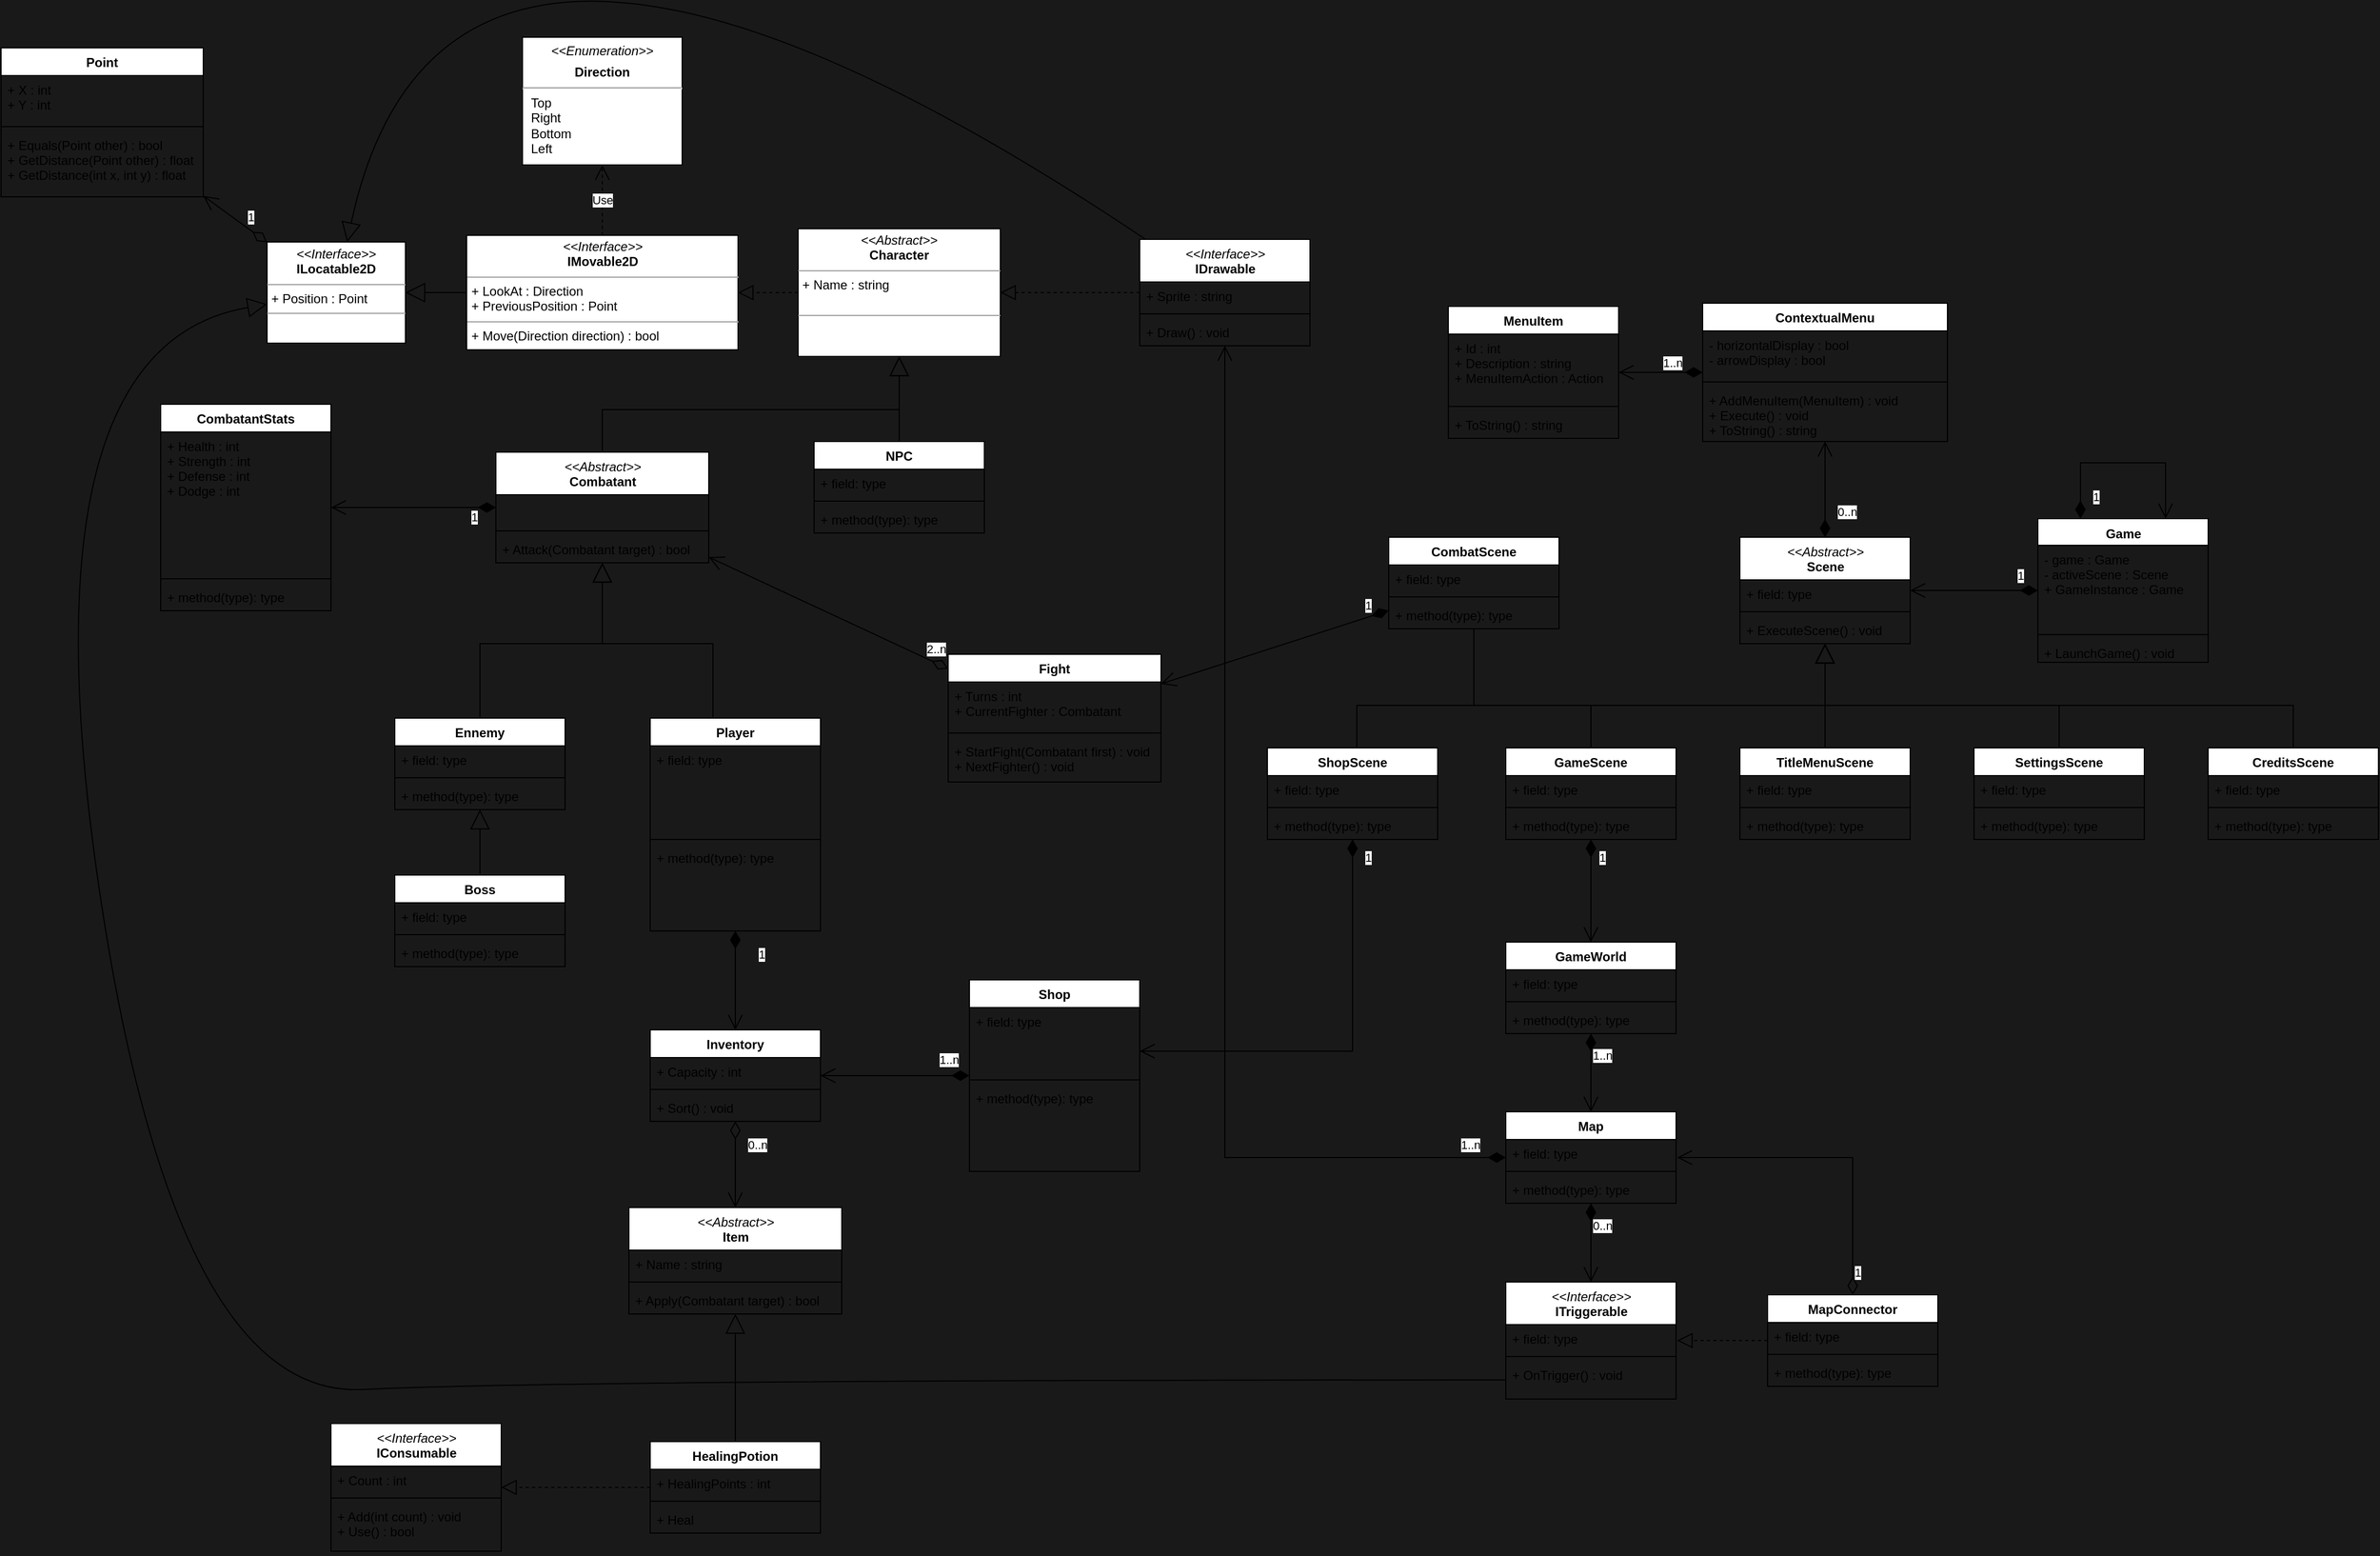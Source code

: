 <mxfile version="15.4.0" type="device"><diagram id="C5RBs43oDa-KdzZeNtuy" name="Page-1"><mxGraphModel dx="850" dy="906" grid="1" gridSize="10" guides="1" tooltips="1" connect="1" arrows="1" fold="1" page="0" pageScale="1" pageWidth="1169" pageHeight="827" background="#191919" math="0" shadow="0"><root><mxCell id="WIyWlLk6GJQsqaUBKTNV-0"/><mxCell id="WIyWlLk6GJQsqaUBKTNV-1" parent="WIyWlLk6GJQsqaUBKTNV-0"/><mxCell id="5swHYzabRFGuGf4kcsna-0" value="NPC" style="swimlane;fontStyle=1;align=center;verticalAlign=top;childLayout=stackLayout;horizontal=1;startSize=26;horizontalStack=0;resizeParent=1;resizeParentMax=0;resizeLast=0;collapsible=1;marginBottom=0;" parent="WIyWlLk6GJQsqaUBKTNV-1" vertex="1"><mxGeometry x="804" y="380" width="160" height="86" as="geometry"/></mxCell><mxCell id="5swHYzabRFGuGf4kcsna-1" value="+ field: type" style="text;strokeColor=none;fillColor=none;align=left;verticalAlign=top;spacingLeft=4;spacingRight=4;overflow=hidden;rotatable=0;points=[[0,0.5],[1,0.5]];portConstraint=eastwest;" parent="5swHYzabRFGuGf4kcsna-0" vertex="1"><mxGeometry y="26" width="160" height="26" as="geometry"/></mxCell><mxCell id="5swHYzabRFGuGf4kcsna-2" value="" style="line;strokeWidth=1;fillColor=none;align=left;verticalAlign=middle;spacingTop=-1;spacingLeft=3;spacingRight=3;rotatable=0;labelPosition=right;points=[];portConstraint=eastwest;" parent="5swHYzabRFGuGf4kcsna-0" vertex="1"><mxGeometry y="52" width="160" height="8" as="geometry"/></mxCell><mxCell id="5swHYzabRFGuGf4kcsna-3" value="+ method(type): type" style="text;strokeColor=none;fillColor=none;align=left;verticalAlign=top;spacingLeft=4;spacingRight=4;overflow=hidden;rotatable=0;points=[[0,0.5],[1,0.5]];portConstraint=eastwest;" parent="5swHYzabRFGuGf4kcsna-0" vertex="1"><mxGeometry y="60" width="160" height="26" as="geometry"/></mxCell><mxCell id="5swHYzabRFGuGf4kcsna-8" value="Ennemy" style="swimlane;fontStyle=1;align=center;verticalAlign=top;childLayout=stackLayout;horizontal=1;startSize=26;horizontalStack=0;resizeParent=1;resizeParentMax=0;resizeLast=0;collapsible=1;marginBottom=0;" parent="WIyWlLk6GJQsqaUBKTNV-1" vertex="1"><mxGeometry x="410" y="640" width="160" height="86" as="geometry"/></mxCell><mxCell id="5swHYzabRFGuGf4kcsna-9" value="+ field: type" style="text;strokeColor=none;fillColor=none;align=left;verticalAlign=top;spacingLeft=4;spacingRight=4;overflow=hidden;rotatable=0;points=[[0,0.5],[1,0.5]];portConstraint=eastwest;" parent="5swHYzabRFGuGf4kcsna-8" vertex="1"><mxGeometry y="26" width="160" height="26" as="geometry"/></mxCell><mxCell id="5swHYzabRFGuGf4kcsna-10" value="" style="line;strokeWidth=1;fillColor=none;align=left;verticalAlign=middle;spacingTop=-1;spacingLeft=3;spacingRight=3;rotatable=0;labelPosition=right;points=[];portConstraint=eastwest;" parent="5swHYzabRFGuGf4kcsna-8" vertex="1"><mxGeometry y="52" width="160" height="8" as="geometry"/></mxCell><mxCell id="5swHYzabRFGuGf4kcsna-11" value="+ method(type): type" style="text;strokeColor=none;fillColor=none;align=left;verticalAlign=top;spacingLeft=4;spacingRight=4;overflow=hidden;rotatable=0;points=[[0,0.5],[1,0.5]];portConstraint=eastwest;" parent="5swHYzabRFGuGf4kcsna-8" vertex="1"><mxGeometry y="60" width="160" height="26" as="geometry"/></mxCell><mxCell id="5swHYzabRFGuGf4kcsna-12" value="Player" style="swimlane;fontStyle=1;align=center;verticalAlign=top;childLayout=stackLayout;horizontal=1;startSize=26;horizontalStack=0;resizeParent=1;resizeParentMax=0;resizeLast=0;collapsible=1;marginBottom=0;strokeWidth=1;" parent="WIyWlLk6GJQsqaUBKTNV-1" vertex="1"><mxGeometry x="650" y="640" width="160" height="200" as="geometry"/></mxCell><mxCell id="5swHYzabRFGuGf4kcsna-13" value="+ field: type" style="text;strokeColor=none;fillColor=none;align=left;verticalAlign=top;spacingLeft=4;spacingRight=4;overflow=hidden;rotatable=0;points=[[0,0.5],[1,0.5]];portConstraint=eastwest;" parent="5swHYzabRFGuGf4kcsna-12" vertex="1"><mxGeometry y="26" width="160" height="84" as="geometry"/></mxCell><mxCell id="5swHYzabRFGuGf4kcsna-14" value="" style="line;strokeWidth=1;fillColor=none;align=left;verticalAlign=middle;spacingTop=-1;spacingLeft=3;spacingRight=3;rotatable=0;labelPosition=right;points=[];portConstraint=eastwest;" parent="5swHYzabRFGuGf4kcsna-12" vertex="1"><mxGeometry y="110" width="160" height="8" as="geometry"/></mxCell><mxCell id="5swHYzabRFGuGf4kcsna-15" value="+ method(type): type" style="text;strokeColor=none;fillColor=none;align=left;verticalAlign=top;spacingLeft=4;spacingRight=4;overflow=hidden;rotatable=0;points=[[0,0.5],[1,0.5]];portConstraint=eastwest;" parent="5swHYzabRFGuGf4kcsna-12" vertex="1"><mxGeometry y="118" width="160" height="82" as="geometry"/></mxCell><mxCell id="5swHYzabRFGuGf4kcsna-21" value="Boss" style="swimlane;fontStyle=1;align=center;verticalAlign=top;childLayout=stackLayout;horizontal=1;startSize=26;horizontalStack=0;resizeParent=1;resizeParentMax=0;resizeLast=0;collapsible=1;marginBottom=0;" parent="WIyWlLk6GJQsqaUBKTNV-1" vertex="1"><mxGeometry x="410" y="787.5" width="160" height="86" as="geometry"/></mxCell><mxCell id="5swHYzabRFGuGf4kcsna-22" value="+ field: type" style="text;strokeColor=none;fillColor=none;align=left;verticalAlign=top;spacingLeft=4;spacingRight=4;overflow=hidden;rotatable=0;points=[[0,0.5],[1,0.5]];portConstraint=eastwest;" parent="5swHYzabRFGuGf4kcsna-21" vertex="1"><mxGeometry y="26" width="160" height="26" as="geometry"/></mxCell><mxCell id="5swHYzabRFGuGf4kcsna-23" value="" style="line;strokeWidth=1;fillColor=none;align=left;verticalAlign=middle;spacingTop=-1;spacingLeft=3;spacingRight=3;rotatable=0;labelPosition=right;points=[];portConstraint=eastwest;" parent="5swHYzabRFGuGf4kcsna-21" vertex="1"><mxGeometry y="52" width="160" height="8" as="geometry"/></mxCell><mxCell id="5swHYzabRFGuGf4kcsna-24" value="+ method(type): type" style="text;strokeColor=none;fillColor=none;align=left;verticalAlign=top;spacingLeft=4;spacingRight=4;overflow=hidden;rotatable=0;points=[[0,0.5],[1,0.5]];portConstraint=eastwest;" parent="5swHYzabRFGuGf4kcsna-21" vertex="1"><mxGeometry y="60" width="160" height="26" as="geometry"/></mxCell><mxCell id="5swHYzabRFGuGf4kcsna-29" value="&lt;p style=&quot;margin: 0px ; margin-top: 4px ; text-align: center&quot;&gt;&lt;i&gt;&amp;lt;&amp;lt;Abstract&amp;gt;&amp;gt;&lt;/i&gt;&lt;br&gt;&lt;b&gt;Character&lt;/b&gt;&lt;/p&gt;&lt;hr size=&quot;1&quot;&gt;&lt;p style=&quot;margin: 0px ; margin-left: 4px&quot;&gt;+ Name : string&lt;br&gt;&lt;/p&gt;&lt;p style=&quot;margin: 0px ; margin-left: 4px&quot;&gt;&lt;br&gt;&lt;/p&gt;&lt;hr size=&quot;1&quot;&gt;&lt;p style=&quot;margin: 0px ; margin-left: 4px&quot;&gt;&lt;br&gt;&lt;/p&gt;" style="verticalAlign=top;align=left;overflow=fill;fontSize=12;fontFamily=Helvetica;html=1;" parent="WIyWlLk6GJQsqaUBKTNV-1" vertex="1"><mxGeometry x="789" y="180" width="190" height="120" as="geometry"/></mxCell><mxCell id="5swHYzabRFGuGf4kcsna-32" value="" style="endArrow=block;endSize=16;endFill=0;html=1;edgeStyle=orthogonalEdgeStyle;rounded=0;" parent="WIyWlLk6GJQsqaUBKTNV-1" source="INyZbUlqWB3TaKGI_eGS-89" target="5swHYzabRFGuGf4kcsna-29" edge="1"><mxGeometry width="160" relative="1" as="geometry"><mxPoint x="894" y="480" as="sourcePoint"/><mxPoint x="894" y="330" as="targetPoint"/><Array as="points"><mxPoint x="605" y="350"/><mxPoint x="884" y="350"/></Array></mxGeometry></mxCell><mxCell id="5swHYzabRFGuGf4kcsna-34" value="" style="endArrow=block;endSize=16;endFill=0;html=1;edgeStyle=orthogonalEdgeStyle;" parent="WIyWlLk6GJQsqaUBKTNV-1" source="5swHYzabRFGuGf4kcsna-21" target="5swHYzabRFGuGf4kcsna-8" edge="1"><mxGeometry width="160" relative="1" as="geometry"><mxPoint x="695" y="560" as="sourcePoint"/><mxPoint x="695" y="410" as="targetPoint"/></mxGeometry></mxCell><mxCell id="5swHYzabRFGuGf4kcsna-46" value="Point" style="swimlane;fontStyle=1;align=center;verticalAlign=top;childLayout=stackLayout;horizontal=1;startSize=26;horizontalStack=0;resizeParent=1;resizeParentMax=0;resizeLast=0;collapsible=1;marginBottom=0;" parent="WIyWlLk6GJQsqaUBKTNV-1" vertex="1"><mxGeometry x="40" y="10" width="190" height="140" as="geometry"/></mxCell><mxCell id="5swHYzabRFGuGf4kcsna-47" value="+ X : int&#10;+ Y : int" style="text;strokeColor=none;fillColor=none;align=left;verticalAlign=top;spacingLeft=4;spacingRight=4;overflow=hidden;rotatable=0;points=[[0,0.5],[1,0.5]];portConstraint=eastwest;" parent="5swHYzabRFGuGf4kcsna-46" vertex="1"><mxGeometry y="26" width="190" height="44" as="geometry"/></mxCell><mxCell id="5swHYzabRFGuGf4kcsna-48" value="" style="line;strokeWidth=1;fillColor=none;align=left;verticalAlign=middle;spacingTop=-1;spacingLeft=3;spacingRight=3;rotatable=0;labelPosition=right;points=[];portConstraint=eastwest;" parent="5swHYzabRFGuGf4kcsna-46" vertex="1"><mxGeometry y="70" width="190" height="8" as="geometry"/></mxCell><mxCell id="5swHYzabRFGuGf4kcsna-49" value="+ Equals(Point other) : bool&#10;+ GetDistance(Point other) : float&#10;+ GetDistance(int x, int y) : float" style="text;strokeColor=none;fillColor=none;align=left;verticalAlign=top;spacingLeft=4;spacingRight=4;overflow=hidden;rotatable=0;points=[[0,0.5],[1,0.5]];portConstraint=eastwest;" parent="5swHYzabRFGuGf4kcsna-46" vertex="1"><mxGeometry y="78" width="190" height="62" as="geometry"/></mxCell><mxCell id="5swHYzabRFGuGf4kcsna-54" value="&lt;p style=&quot;margin: 0px ; margin-top: 4px ; text-align: center&quot;&gt;&lt;i&gt;&amp;lt;&amp;lt;Interface&amp;gt;&amp;gt;&lt;/i&gt;&lt;br&gt;&lt;b&gt;IMovable2D&lt;/b&gt;&lt;/p&gt;&lt;hr size=&quot;1&quot;&gt;&lt;p style=&quot;margin: 0px ; margin-left: 4px&quot;&gt;+ LookAt : Direction&lt;/p&gt;&lt;p style=&quot;margin: 0px ; margin-left: 4px&quot;&gt;+ PreviousPosition : Point&lt;/p&gt;&lt;hr size=&quot;1&quot;&gt;&lt;p style=&quot;margin: 0px ; margin-left: 4px&quot;&gt;+ Move(Direction direction) : bool&lt;br&gt;&lt;/p&gt;" style="verticalAlign=top;align=left;overflow=fill;fontSize=12;fontFamily=Helvetica;html=1;" parent="WIyWlLk6GJQsqaUBKTNV-1" vertex="1"><mxGeometry x="477.5" y="186.25" width="255" height="107.5" as="geometry"/></mxCell><mxCell id="5swHYzabRFGuGf4kcsna-57" value="" style="endArrow=block;dashed=1;endFill=0;endSize=12;html=1;edgeStyle=orthogonalEdgeStyle;" parent="WIyWlLk6GJQsqaUBKTNV-1" source="5swHYzabRFGuGf4kcsna-29" target="5swHYzabRFGuGf4kcsna-54" edge="1"><mxGeometry width="160" relative="1" as="geometry"><mxPoint x="880" y="160" as="sourcePoint"/><mxPoint x="760" y="100" as="targetPoint"/></mxGeometry></mxCell><mxCell id="5swHYzabRFGuGf4kcsna-67" value="&lt;p style=&quot;margin: 0px ; margin-top: 6px ; text-align: center&quot;&gt;&lt;i&gt;&amp;lt;&amp;lt;Enumeration&amp;gt;&amp;gt;&lt;/i&gt;&lt;br&gt;&lt;/p&gt;&lt;p style=&quot;margin: 0px ; margin-top: 6px ; text-align: center&quot;&gt;&lt;b&gt;Direction&lt;/b&gt;&lt;/p&gt;&lt;hr&gt;&lt;p style=&quot;margin: 0px ; margin-left: 8px&quot;&gt;Top&lt;/p&gt;&lt;p style=&quot;margin: 0px ; margin-left: 8px&quot;&gt;Right&lt;/p&gt;&lt;p style=&quot;margin: 0px ; margin-left: 8px&quot;&gt;Bottom&lt;/p&gt;&lt;p style=&quot;margin: 0px ; margin-left: 8px&quot;&gt;Left&lt;/p&gt;" style="align=left;overflow=fill;html=1;dropTarget=0;" parent="WIyWlLk6GJQsqaUBKTNV-1" vertex="1"><mxGeometry x="530" width="150" height="120" as="geometry"/></mxCell><mxCell id="5swHYzabRFGuGf4kcsna-75" value="&lt;p style=&quot;margin: 0px ; margin-top: 4px ; text-align: center&quot;&gt;&lt;i&gt;&amp;lt;&amp;lt;Interface&amp;gt;&amp;gt;&lt;/i&gt;&lt;br&gt;&lt;b&gt;ILocatable2D&lt;/b&gt;&lt;/p&gt;&lt;hr size=&quot;1&quot;&gt;&lt;p style=&quot;margin: 0px ; margin-left: 4px&quot;&gt;+ Position : Point&lt;/p&gt;&lt;hr size=&quot;1&quot;&gt;&lt;p style=&quot;margin: 0px ; margin-left: 4px&quot;&gt;&lt;br&gt;&lt;/p&gt;" style="verticalAlign=top;align=left;overflow=fill;fontSize=12;fontFamily=Helvetica;html=1;" parent="WIyWlLk6GJQsqaUBKTNV-1" vertex="1"><mxGeometry x="290" y="192.5" width="130" height="95" as="geometry"/></mxCell><mxCell id="5swHYzabRFGuGf4kcsna-76" value="" style="endArrow=block;endSize=16;endFill=0;html=1;edgeStyle=orthogonalEdgeStyle;" parent="WIyWlLk6GJQsqaUBKTNV-1" source="5swHYzabRFGuGf4kcsna-54" target="5swHYzabRFGuGf4kcsna-75" edge="1"><mxGeometry width="160" relative="1" as="geometry"><mxPoint x="1150.0" y="600" as="sourcePoint"/><mxPoint x="1150.0" y="506" as="targetPoint"/></mxGeometry></mxCell><mxCell id="KrV9ADqe-Hzgv187CyDO-4" value="1" style="endArrow=open;html=1;endSize=12;startArrow=diamondThin;startSize=14;startFill=0;align=left;verticalAlign=bottom;" parent="WIyWlLk6GJQsqaUBKTNV-1" source="5swHYzabRFGuGf4kcsna-75" target="5swHYzabRFGuGf4kcsna-46" edge="1"><mxGeometry x="-0.333" relative="1" as="geometry"><mxPoint x="325" y="287.5" as="sourcePoint"/><mxPoint x="325" y="447.5" as="targetPoint"/><mxPoint as="offset"/></mxGeometry></mxCell><mxCell id="KrV9ADqe-Hzgv187CyDO-5" value="Use" style="endArrow=open;endSize=12;dashed=1;html=1;edgeStyle=orthogonalEdgeStyle;" parent="WIyWlLk6GJQsqaUBKTNV-1" source="5swHYzabRFGuGf4kcsna-54" target="5swHYzabRFGuGf4kcsna-67" edge="1"><mxGeometry width="160" relative="1" as="geometry"><mxPoint x="450" y="130" as="sourcePoint"/><mxPoint x="680" y="161" as="targetPoint"/></mxGeometry></mxCell><mxCell id="KrV9ADqe-Hzgv187CyDO-27" value="Inventory" style="swimlane;fontStyle=1;align=center;verticalAlign=top;childLayout=stackLayout;horizontal=1;startSize=26;horizontalStack=0;resizeParent=1;resizeParentMax=0;resizeLast=0;collapsible=1;marginBottom=0;" parent="WIyWlLk6GJQsqaUBKTNV-1" vertex="1"><mxGeometry x="650" y="933" width="160" height="86" as="geometry"/></mxCell><mxCell id="KrV9ADqe-Hzgv187CyDO-28" value="+ Capacity : int" style="text;strokeColor=none;fillColor=none;align=left;verticalAlign=top;spacingLeft=4;spacingRight=4;overflow=hidden;rotatable=0;points=[[0,0.5],[1,0.5]];portConstraint=eastwest;" parent="KrV9ADqe-Hzgv187CyDO-27" vertex="1"><mxGeometry y="26" width="160" height="26" as="geometry"/></mxCell><mxCell id="KrV9ADqe-Hzgv187CyDO-29" value="" style="line;strokeWidth=1;fillColor=none;align=left;verticalAlign=middle;spacingTop=-1;spacingLeft=3;spacingRight=3;rotatable=0;labelPosition=right;points=[];portConstraint=eastwest;" parent="KrV9ADqe-Hzgv187CyDO-27" vertex="1"><mxGeometry y="52" width="160" height="8" as="geometry"/></mxCell><mxCell id="KrV9ADqe-Hzgv187CyDO-30" value="+ Sort() : void" style="text;strokeColor=none;fillColor=none;align=left;verticalAlign=top;spacingLeft=4;spacingRight=4;overflow=hidden;rotatable=0;points=[[0,0.5],[1,0.5]];portConstraint=eastwest;" parent="KrV9ADqe-Hzgv187CyDO-27" vertex="1"><mxGeometry y="60" width="160" height="26" as="geometry"/></mxCell><mxCell id="f3-75gtxWehkVHyLDxz1-0" value="0..n" style="endArrow=open;html=1;endSize=12;startArrow=diamondThin;startSize=14;startFill=0;edgeStyle=orthogonalEdgeStyle;align=left;verticalAlign=bottom;rounded=0;" parent="WIyWlLk6GJQsqaUBKTNV-1" source="KrV9ADqe-Hzgv187CyDO-27" target="vQ3LU-gLf3fFYxBnBf0y-0" edge="1"><mxGeometry x="-0.25" y="10" relative="1" as="geometry"><mxPoint x="575" y="782.5" as="sourcePoint"/><mxPoint x="510" y="840" as="targetPoint"/><mxPoint as="offset"/></mxGeometry></mxCell><mxCell id="f3-75gtxWehkVHyLDxz1-1" value="1" style="endArrow=open;html=1;endSize=12;startArrow=diamondThin;startSize=14;startFill=1;edgeStyle=orthogonalEdgeStyle;align=left;verticalAlign=bottom;rounded=0;" parent="WIyWlLk6GJQsqaUBKTNV-1" source="5swHYzabRFGuGf4kcsna-12" target="KrV9ADqe-Hzgv187CyDO-27" edge="1"><mxGeometry x="-0.333" y="20" relative="1" as="geometry"><mxPoint x="685" y="860" as="sourcePoint"/><mxPoint x="845" y="860" as="targetPoint"/><mxPoint as="offset"/></mxGeometry></mxCell><mxCell id="f3-75gtxWehkVHyLDxz1-2" value="GameWorld" style="swimlane;fontStyle=1;align=center;verticalAlign=top;childLayout=stackLayout;horizontal=1;startSize=26;horizontalStack=0;resizeParent=1;resizeParentMax=0;resizeLast=0;collapsible=1;marginBottom=0;" parent="WIyWlLk6GJQsqaUBKTNV-1" vertex="1"><mxGeometry x="1454" y="850.5" width="160" height="86" as="geometry"/></mxCell><mxCell id="f3-75gtxWehkVHyLDxz1-3" value="+ field: type" style="text;strokeColor=none;fillColor=none;align=left;verticalAlign=top;spacingLeft=4;spacingRight=4;overflow=hidden;rotatable=0;points=[[0,0.5],[1,0.5]];portConstraint=eastwest;" parent="f3-75gtxWehkVHyLDxz1-2" vertex="1"><mxGeometry y="26" width="160" height="26" as="geometry"/></mxCell><mxCell id="f3-75gtxWehkVHyLDxz1-4" value="" style="line;strokeWidth=1;fillColor=none;align=left;verticalAlign=middle;spacingTop=-1;spacingLeft=3;spacingRight=3;rotatable=0;labelPosition=right;points=[];portConstraint=eastwest;" parent="f3-75gtxWehkVHyLDxz1-2" vertex="1"><mxGeometry y="52" width="160" height="8" as="geometry"/></mxCell><mxCell id="f3-75gtxWehkVHyLDxz1-5" value="+ method(type): type" style="text;strokeColor=none;fillColor=none;align=left;verticalAlign=top;spacingLeft=4;spacingRight=4;overflow=hidden;rotatable=0;points=[[0,0.5],[1,0.5]];portConstraint=eastwest;" parent="f3-75gtxWehkVHyLDxz1-2" vertex="1"><mxGeometry y="60" width="160" height="26" as="geometry"/></mxCell><mxCell id="INyZbUlqWB3TaKGI_eGS-0" value="Map" style="swimlane;fontStyle=1;align=center;verticalAlign=top;childLayout=stackLayout;horizontal=1;startSize=26;horizontalStack=0;resizeParent=1;resizeParentMax=0;resizeLast=0;collapsible=1;marginBottom=0;" parent="WIyWlLk6GJQsqaUBKTNV-1" vertex="1"><mxGeometry x="1454" y="1010" width="160" height="86" as="geometry"/></mxCell><mxCell id="INyZbUlqWB3TaKGI_eGS-1" value="+ field: type" style="text;strokeColor=none;fillColor=none;align=left;verticalAlign=top;spacingLeft=4;spacingRight=4;overflow=hidden;rotatable=0;points=[[0,0.5],[1,0.5]];portConstraint=eastwest;" parent="INyZbUlqWB3TaKGI_eGS-0" vertex="1"><mxGeometry y="26" width="160" height="26" as="geometry"/></mxCell><mxCell id="INyZbUlqWB3TaKGI_eGS-2" value="" style="line;strokeWidth=1;fillColor=none;align=left;verticalAlign=middle;spacingTop=-1;spacingLeft=3;spacingRight=3;rotatable=0;labelPosition=right;points=[];portConstraint=eastwest;" parent="INyZbUlqWB3TaKGI_eGS-0" vertex="1"><mxGeometry y="52" width="160" height="8" as="geometry"/></mxCell><mxCell id="INyZbUlqWB3TaKGI_eGS-3" value="+ method(type): type" style="text;strokeColor=none;fillColor=none;align=left;verticalAlign=top;spacingLeft=4;spacingRight=4;overflow=hidden;rotatable=0;points=[[0,0.5],[1,0.5]];portConstraint=eastwest;" parent="INyZbUlqWB3TaKGI_eGS-0" vertex="1"><mxGeometry y="60" width="160" height="26" as="geometry"/></mxCell><mxCell id="INyZbUlqWB3TaKGI_eGS-5" value="1..n" style="endArrow=open;html=1;endSize=12;startArrow=diamondThin;startSize=14;startFill=1;edgeStyle=orthogonalEdgeStyle;align=left;verticalAlign=bottom;rounded=0;" parent="WIyWlLk6GJQsqaUBKTNV-1" source="f3-75gtxWehkVHyLDxz1-2" target="INyZbUlqWB3TaKGI_eGS-0" edge="1"><mxGeometry x="-0.191" relative="1" as="geometry"><mxPoint x="1670" y="970" as="sourcePoint"/><mxPoint x="1670" y="1101" as="targetPoint"/><mxPoint as="offset"/></mxGeometry></mxCell><mxCell id="INyZbUlqWB3TaKGI_eGS-10" value="&lt;i&gt;&amp;lt;&amp;lt;Interface&amp;gt;&amp;gt;&lt;br&gt;&lt;/i&gt;&lt;b&gt;ITriggerable&lt;/b&gt;" style="swimlane;fontStyle=0;align=center;verticalAlign=top;childLayout=stackLayout;horizontal=1;startSize=40;horizontalStack=0;resizeParent=1;resizeParentMax=0;resizeLast=0;collapsible=1;marginBottom=0;html=1;" parent="WIyWlLk6GJQsqaUBKTNV-1" vertex="1"><mxGeometry x="1454" y="1170" width="160" height="110" as="geometry"/></mxCell><mxCell id="INyZbUlqWB3TaKGI_eGS-11" value="+ field: type" style="text;strokeColor=none;fillColor=none;align=left;verticalAlign=top;spacingLeft=4;spacingRight=4;overflow=hidden;rotatable=0;points=[[0,0.5],[1,0.5]];portConstraint=eastwest;" parent="INyZbUlqWB3TaKGI_eGS-10" vertex="1"><mxGeometry y="40" width="160" height="26" as="geometry"/></mxCell><mxCell id="INyZbUlqWB3TaKGI_eGS-12" value="" style="line;strokeWidth=1;fillColor=none;align=left;verticalAlign=middle;spacingTop=-1;spacingLeft=3;spacingRight=3;rotatable=0;labelPosition=right;points=[];portConstraint=eastwest;" parent="INyZbUlqWB3TaKGI_eGS-10" vertex="1"><mxGeometry y="66" width="160" height="8" as="geometry"/></mxCell><mxCell id="INyZbUlqWB3TaKGI_eGS-13" value="+ OnTrigger() : void" style="text;strokeColor=none;fillColor=none;align=left;verticalAlign=top;spacingLeft=4;spacingRight=4;overflow=hidden;rotatable=0;points=[[0,0.5],[1,0.5]];portConstraint=eastwest;" parent="INyZbUlqWB3TaKGI_eGS-10" vertex="1"><mxGeometry y="74" width="160" height="36" as="geometry"/></mxCell><mxCell id="INyZbUlqWB3TaKGI_eGS-14" value="CombatantStats" style="swimlane;fontStyle=1;align=center;verticalAlign=top;childLayout=stackLayout;horizontal=1;startSize=26;horizontalStack=0;resizeParent=1;resizeParentMax=0;resizeLast=0;collapsible=1;marginBottom=0;" parent="WIyWlLk6GJQsqaUBKTNV-1" vertex="1"><mxGeometry x="190" y="345" width="160" height="194" as="geometry"/></mxCell><mxCell id="INyZbUlqWB3TaKGI_eGS-15" value="+ Health : int&#10;+ Strength : int&#10;+ Defense : int&#10;+ Dodge : int" style="text;strokeColor=none;fillColor=none;align=left;verticalAlign=top;spacingLeft=4;spacingRight=4;overflow=hidden;rotatable=0;points=[[0,0.5],[1,0.5]];portConstraint=eastwest;" parent="INyZbUlqWB3TaKGI_eGS-14" vertex="1"><mxGeometry y="26" width="160" height="134" as="geometry"/></mxCell><mxCell id="INyZbUlqWB3TaKGI_eGS-16" value="" style="line;strokeWidth=1;fillColor=none;align=left;verticalAlign=middle;spacingTop=-1;spacingLeft=3;spacingRight=3;rotatable=0;labelPosition=right;points=[];portConstraint=eastwest;" parent="INyZbUlqWB3TaKGI_eGS-14" vertex="1"><mxGeometry y="160" width="160" height="8" as="geometry"/></mxCell><mxCell id="INyZbUlqWB3TaKGI_eGS-17" value="+ method(type): type" style="text;strokeColor=none;fillColor=none;align=left;verticalAlign=top;spacingLeft=4;spacingRight=4;overflow=hidden;rotatable=0;points=[[0,0.5],[1,0.5]];portConstraint=eastwest;" parent="INyZbUlqWB3TaKGI_eGS-14" vertex="1"><mxGeometry y="168" width="160" height="26" as="geometry"/></mxCell><mxCell id="INyZbUlqWB3TaKGI_eGS-18" value="Shop" style="swimlane;fontStyle=1;align=center;verticalAlign=top;childLayout=stackLayout;horizontal=1;startSize=26;horizontalStack=0;resizeParent=1;resizeParentMax=0;resizeLast=0;collapsible=1;marginBottom=0;" parent="WIyWlLk6GJQsqaUBKTNV-1" vertex="1"><mxGeometry x="950" y="886" width="160" height="180" as="geometry"><mxRectangle x="1730" y="936.5" width="60" height="26" as="alternateBounds"/></mxGeometry></mxCell><mxCell id="INyZbUlqWB3TaKGI_eGS-19" value="+ field: type" style="text;strokeColor=none;fillColor=none;align=left;verticalAlign=top;spacingLeft=4;spacingRight=4;overflow=hidden;rotatable=0;points=[[0,0.5],[1,0.5]];portConstraint=eastwest;" parent="INyZbUlqWB3TaKGI_eGS-18" vertex="1"><mxGeometry y="26" width="160" height="64" as="geometry"/></mxCell><mxCell id="INyZbUlqWB3TaKGI_eGS-20" value="" style="line;strokeWidth=1;fillColor=none;align=left;verticalAlign=middle;spacingTop=-1;spacingLeft=3;spacingRight=3;rotatable=0;labelPosition=right;points=[];portConstraint=eastwest;" parent="INyZbUlqWB3TaKGI_eGS-18" vertex="1"><mxGeometry y="90" width="160" height="8" as="geometry"/></mxCell><mxCell id="INyZbUlqWB3TaKGI_eGS-21" value="+ method(type): type" style="text;strokeColor=none;fillColor=none;align=left;verticalAlign=top;spacingLeft=4;spacingRight=4;overflow=hidden;rotatable=0;points=[[0,0.5],[1,0.5]];portConstraint=eastwest;" parent="INyZbUlqWB3TaKGI_eGS-18" vertex="1"><mxGeometry y="98" width="160" height="82" as="geometry"/></mxCell><mxCell id="INyZbUlqWB3TaKGI_eGS-22" value="MenuItem" style="swimlane;fontStyle=1;align=center;verticalAlign=top;childLayout=stackLayout;horizontal=1;startSize=26;horizontalStack=0;resizeParent=1;resizeParentMax=0;resizeLast=0;collapsible=1;marginBottom=0;" parent="WIyWlLk6GJQsqaUBKTNV-1" vertex="1"><mxGeometry x="1400" y="253" width="160" height="124" as="geometry"/></mxCell><mxCell id="INyZbUlqWB3TaKGI_eGS-23" value="+ Id : int&#10;+ Description : string&#10;+ MenuItemAction : Action" style="text;strokeColor=none;fillColor=none;align=left;verticalAlign=top;spacingLeft=4;spacingRight=4;overflow=hidden;rotatable=0;points=[[0,0.5],[1,0.5]];portConstraint=eastwest;" parent="INyZbUlqWB3TaKGI_eGS-22" vertex="1"><mxGeometry y="26" width="160" height="64" as="geometry"/></mxCell><mxCell id="INyZbUlqWB3TaKGI_eGS-24" value="" style="line;strokeWidth=1;fillColor=none;align=left;verticalAlign=middle;spacingTop=-1;spacingLeft=3;spacingRight=3;rotatable=0;labelPosition=right;points=[];portConstraint=eastwest;" parent="INyZbUlqWB3TaKGI_eGS-22" vertex="1"><mxGeometry y="90" width="160" height="8" as="geometry"/></mxCell><mxCell id="INyZbUlqWB3TaKGI_eGS-25" value="+ ToString() : string" style="text;strokeColor=none;fillColor=none;align=left;verticalAlign=top;spacingLeft=4;spacingRight=4;overflow=hidden;rotatable=0;points=[[0,0.5],[1,0.5]];portConstraint=eastwest;" parent="INyZbUlqWB3TaKGI_eGS-22" vertex="1"><mxGeometry y="98" width="160" height="26" as="geometry"/></mxCell><mxCell id="INyZbUlqWB3TaKGI_eGS-26" value="ContextualMenu" style="swimlane;fontStyle=1;align=center;verticalAlign=top;childLayout=stackLayout;horizontal=1;startSize=26;horizontalStack=0;resizeParent=1;resizeParentMax=0;resizeLast=0;collapsible=1;marginBottom=0;" parent="WIyWlLk6GJQsqaUBKTNV-1" vertex="1"><mxGeometry x="1639" y="250" width="230" height="130" as="geometry"/></mxCell><mxCell id="INyZbUlqWB3TaKGI_eGS-27" value="- horizontalDisplay : bool&#10;- arrowDisplay : bool" style="text;strokeColor=none;fillColor=none;align=left;verticalAlign=top;spacingLeft=4;spacingRight=4;overflow=hidden;rotatable=0;points=[[0,0.5],[1,0.5]];portConstraint=eastwest;" parent="INyZbUlqWB3TaKGI_eGS-26" vertex="1"><mxGeometry y="26" width="230" height="44" as="geometry"/></mxCell><mxCell id="INyZbUlqWB3TaKGI_eGS-28" value="" style="line;strokeWidth=1;fillColor=none;align=left;verticalAlign=middle;spacingTop=-1;spacingLeft=3;spacingRight=3;rotatable=0;labelPosition=right;points=[];portConstraint=eastwest;" parent="INyZbUlqWB3TaKGI_eGS-26" vertex="1"><mxGeometry y="70" width="230" height="8" as="geometry"/></mxCell><mxCell id="INyZbUlqWB3TaKGI_eGS-29" value="+ AddMenuItem(MenuItem) : void&#10;+ Execute() : void&#10;+ ToString() : string" style="text;strokeColor=none;fillColor=none;align=left;verticalAlign=top;spacingLeft=4;spacingRight=4;overflow=hidden;rotatable=0;points=[[0,0.5],[1,0.5]];portConstraint=eastwest;" parent="INyZbUlqWB3TaKGI_eGS-26" vertex="1"><mxGeometry y="78" width="230" height="52" as="geometry"/></mxCell><mxCell id="INyZbUlqWB3TaKGI_eGS-30" value="&lt;span style=&quot;font-weight: normal&quot;&gt;&lt;i&gt;&amp;lt;&amp;lt;Abstract&amp;gt;&amp;gt;&lt;/i&gt;&lt;/span&gt;&lt;br&gt;Scene" style="swimlane;fontStyle=1;align=center;verticalAlign=top;childLayout=stackLayout;horizontal=1;startSize=40;horizontalStack=0;resizeParent=1;resizeParentMax=0;resizeLast=0;collapsible=1;marginBottom=0;html=1;" parent="WIyWlLk6GJQsqaUBKTNV-1" vertex="1"><mxGeometry x="1674" y="470" width="160" height="100" as="geometry"/></mxCell><mxCell id="INyZbUlqWB3TaKGI_eGS-31" value="+ field: type" style="text;strokeColor=none;fillColor=none;align=left;verticalAlign=top;spacingLeft=4;spacingRight=4;overflow=hidden;rotatable=0;points=[[0,0.5],[1,0.5]];portConstraint=eastwest;" parent="INyZbUlqWB3TaKGI_eGS-30" vertex="1"><mxGeometry y="40" width="160" height="26" as="geometry"/></mxCell><mxCell id="INyZbUlqWB3TaKGI_eGS-32" value="" style="line;strokeWidth=1;fillColor=none;align=left;verticalAlign=middle;spacingTop=-1;spacingLeft=3;spacingRight=3;rotatable=0;labelPosition=right;points=[];portConstraint=eastwest;" parent="INyZbUlqWB3TaKGI_eGS-30" vertex="1"><mxGeometry y="66" width="160" height="8" as="geometry"/></mxCell><mxCell id="INyZbUlqWB3TaKGI_eGS-33" value="+ ExecuteScene() : void" style="text;strokeColor=none;fillColor=none;align=left;verticalAlign=top;spacingLeft=4;spacingRight=4;overflow=hidden;rotatable=0;points=[[0,0.5],[1,0.5]];portConstraint=eastwest;" parent="INyZbUlqWB3TaKGI_eGS-30" vertex="1"><mxGeometry y="74" width="160" height="26" as="geometry"/></mxCell><mxCell id="INyZbUlqWB3TaKGI_eGS-42" value="GameScene" style="swimlane;fontStyle=1;align=center;verticalAlign=top;childLayout=stackLayout;horizontal=1;startSize=26;horizontalStack=0;resizeParent=1;resizeParentMax=0;resizeLast=0;collapsible=1;marginBottom=0;" parent="WIyWlLk6GJQsqaUBKTNV-1" vertex="1"><mxGeometry x="1454" y="668" width="160" height="86" as="geometry"/></mxCell><mxCell id="INyZbUlqWB3TaKGI_eGS-43" value="+ field: type" style="text;strokeColor=none;fillColor=none;align=left;verticalAlign=top;spacingLeft=4;spacingRight=4;overflow=hidden;rotatable=0;points=[[0,0.5],[1,0.5]];portConstraint=eastwest;" parent="INyZbUlqWB3TaKGI_eGS-42" vertex="1"><mxGeometry y="26" width="160" height="26" as="geometry"/></mxCell><mxCell id="INyZbUlqWB3TaKGI_eGS-44" value="" style="line;strokeWidth=1;fillColor=none;align=left;verticalAlign=middle;spacingTop=-1;spacingLeft=3;spacingRight=3;rotatable=0;labelPosition=right;points=[];portConstraint=eastwest;" parent="INyZbUlqWB3TaKGI_eGS-42" vertex="1"><mxGeometry y="52" width="160" height="8" as="geometry"/></mxCell><mxCell id="INyZbUlqWB3TaKGI_eGS-45" value="+ method(type): type" style="text;strokeColor=none;fillColor=none;align=left;verticalAlign=top;spacingLeft=4;spacingRight=4;overflow=hidden;rotatable=0;points=[[0,0.5],[1,0.5]];portConstraint=eastwest;" parent="INyZbUlqWB3TaKGI_eGS-42" vertex="1"><mxGeometry y="60" width="160" height="26" as="geometry"/></mxCell><mxCell id="INyZbUlqWB3TaKGI_eGS-46" value="SettingsScene" style="swimlane;fontStyle=1;align=center;verticalAlign=top;childLayout=stackLayout;horizontal=1;startSize=26;horizontalStack=0;resizeParent=1;resizeParentMax=0;resizeLast=0;collapsible=1;marginBottom=0;" parent="WIyWlLk6GJQsqaUBKTNV-1" vertex="1"><mxGeometry x="1894" y="668" width="160" height="86" as="geometry"/></mxCell><mxCell id="INyZbUlqWB3TaKGI_eGS-47" value="+ field: type" style="text;strokeColor=none;fillColor=none;align=left;verticalAlign=top;spacingLeft=4;spacingRight=4;overflow=hidden;rotatable=0;points=[[0,0.5],[1,0.5]];portConstraint=eastwest;" parent="INyZbUlqWB3TaKGI_eGS-46" vertex="1"><mxGeometry y="26" width="160" height="26" as="geometry"/></mxCell><mxCell id="INyZbUlqWB3TaKGI_eGS-48" value="" style="line;strokeWidth=1;fillColor=none;align=left;verticalAlign=middle;spacingTop=-1;spacingLeft=3;spacingRight=3;rotatable=0;labelPosition=right;points=[];portConstraint=eastwest;" parent="INyZbUlqWB3TaKGI_eGS-46" vertex="1"><mxGeometry y="52" width="160" height="8" as="geometry"/></mxCell><mxCell id="INyZbUlqWB3TaKGI_eGS-49" value="+ method(type): type" style="text;strokeColor=none;fillColor=none;align=left;verticalAlign=top;spacingLeft=4;spacingRight=4;overflow=hidden;rotatable=0;points=[[0,0.5],[1,0.5]];portConstraint=eastwest;" parent="INyZbUlqWB3TaKGI_eGS-46" vertex="1"><mxGeometry y="60" width="160" height="26" as="geometry"/></mxCell><mxCell id="INyZbUlqWB3TaKGI_eGS-55" value="CreditsScene" style="swimlane;fontStyle=1;align=center;verticalAlign=top;childLayout=stackLayout;horizontal=1;startSize=26;horizontalStack=0;resizeParent=1;resizeParentMax=0;resizeLast=0;collapsible=1;marginBottom=0;" parent="WIyWlLk6GJQsqaUBKTNV-1" vertex="1"><mxGeometry x="2114" y="668" width="160" height="86" as="geometry"/></mxCell><mxCell id="INyZbUlqWB3TaKGI_eGS-56" value="+ field: type" style="text;strokeColor=none;fillColor=none;align=left;verticalAlign=top;spacingLeft=4;spacingRight=4;overflow=hidden;rotatable=0;points=[[0,0.5],[1,0.5]];portConstraint=eastwest;" parent="INyZbUlqWB3TaKGI_eGS-55" vertex="1"><mxGeometry y="26" width="160" height="26" as="geometry"/></mxCell><mxCell id="INyZbUlqWB3TaKGI_eGS-57" value="" style="line;strokeWidth=1;fillColor=none;align=left;verticalAlign=middle;spacingTop=-1;spacingLeft=3;spacingRight=3;rotatable=0;labelPosition=right;points=[];portConstraint=eastwest;" parent="INyZbUlqWB3TaKGI_eGS-55" vertex="1"><mxGeometry y="52" width="160" height="8" as="geometry"/></mxCell><mxCell id="INyZbUlqWB3TaKGI_eGS-58" value="+ method(type): type" style="text;strokeColor=none;fillColor=none;align=left;verticalAlign=top;spacingLeft=4;spacingRight=4;overflow=hidden;rotatable=0;points=[[0,0.5],[1,0.5]];portConstraint=eastwest;" parent="INyZbUlqWB3TaKGI_eGS-55" vertex="1"><mxGeometry y="60" width="160" height="26" as="geometry"/></mxCell><mxCell id="INyZbUlqWB3TaKGI_eGS-60" value="" style="endArrow=block;endSize=16;endFill=0;html=1;edgeStyle=orthogonalEdgeStyle;rounded=0;" parent="WIyWlLk6GJQsqaUBKTNV-1" source="ZeyJfRGJp5ILN43uJApm-3" target="INyZbUlqWB3TaKGI_eGS-30" edge="1"><mxGeometry width="160" relative="1" as="geometry"><mxPoint x="1754.0" y="668" as="sourcePoint"/><mxPoint x="1224" y="538.0" as="targetPoint"/></mxGeometry></mxCell><mxCell id="INyZbUlqWB3TaKGI_eGS-65" value="" style="endArrow=block;endSize=16;endFill=0;html=1;edgeStyle=orthogonalEdgeStyle;rounded=0;" parent="WIyWlLk6GJQsqaUBKTNV-1" source="INyZbUlqWB3TaKGI_eGS-55" target="INyZbUlqWB3TaKGI_eGS-30" edge="1"><mxGeometry width="160" relative="1" as="geometry"><mxPoint x="1764" y="678" as="sourcePoint"/><mxPoint x="1764" y="578" as="targetPoint"/><Array as="points"><mxPoint x="2194" y="628"/><mxPoint x="1754" y="628"/></Array></mxGeometry></mxCell><mxCell id="INyZbUlqWB3TaKGI_eGS-66" value="" style="endArrow=block;endSize=16;endFill=0;html=1;edgeStyle=orthogonalEdgeStyle;rounded=0;" parent="WIyWlLk6GJQsqaUBKTNV-1" source="INyZbUlqWB3TaKGI_eGS-46" target="INyZbUlqWB3TaKGI_eGS-30" edge="1"><mxGeometry width="160" relative="1" as="geometry"><mxPoint x="1774" y="688" as="sourcePoint"/><mxPoint x="1774" y="588" as="targetPoint"/><Array as="points"><mxPoint x="1974" y="628"/><mxPoint x="1754" y="628"/></Array></mxGeometry></mxCell><mxCell id="INyZbUlqWB3TaKGI_eGS-67" value="" style="endArrow=block;endSize=16;endFill=0;html=1;edgeStyle=orthogonalEdgeStyle;rounded=0;" parent="WIyWlLk6GJQsqaUBKTNV-1" source="INyZbUlqWB3TaKGI_eGS-42" target="INyZbUlqWB3TaKGI_eGS-30" edge="1"><mxGeometry width="160" relative="1" as="geometry"><mxPoint x="1784" y="698" as="sourcePoint"/><mxPoint x="1784" y="598" as="targetPoint"/><Array as="points"><mxPoint x="1534" y="628"/><mxPoint x="1754" y="628"/></Array></mxGeometry></mxCell><mxCell id="INyZbUlqWB3TaKGI_eGS-68" value="" style="endArrow=block;endSize=16;endFill=0;html=1;edgeStyle=orthogonalEdgeStyle;rounded=0;" parent="WIyWlLk6GJQsqaUBKTNV-1" source="ZeyJfRGJp5ILN43uJApm-7" target="INyZbUlqWB3TaKGI_eGS-30" edge="1"><mxGeometry width="160" relative="1" as="geometry"><mxPoint x="1314.0" y="668" as="sourcePoint"/><mxPoint x="1794" y="608" as="targetPoint"/><Array as="points"><mxPoint x="1314" y="628"/><mxPoint x="1754" y="628"/></Array></mxGeometry></mxCell><mxCell id="INyZbUlqWB3TaKGI_eGS-70" value="CombatScene" style="swimlane;fontStyle=1;align=center;verticalAlign=top;childLayout=stackLayout;horizontal=1;startSize=26;horizontalStack=0;resizeParent=1;resizeParentMax=0;resizeLast=0;collapsible=1;marginBottom=0;" parent="WIyWlLk6GJQsqaUBKTNV-1" vertex="1"><mxGeometry x="1344" y="470" width="160" height="86" as="geometry"/></mxCell><mxCell id="INyZbUlqWB3TaKGI_eGS-71" value="+ field: type" style="text;strokeColor=none;fillColor=none;align=left;verticalAlign=top;spacingLeft=4;spacingRight=4;overflow=hidden;rotatable=0;points=[[0,0.5],[1,0.5]];portConstraint=eastwest;" parent="INyZbUlqWB3TaKGI_eGS-70" vertex="1"><mxGeometry y="26" width="160" height="26" as="geometry"/></mxCell><mxCell id="INyZbUlqWB3TaKGI_eGS-72" value="" style="line;strokeWidth=1;fillColor=none;align=left;verticalAlign=middle;spacingTop=-1;spacingLeft=3;spacingRight=3;rotatable=0;labelPosition=right;points=[];portConstraint=eastwest;" parent="INyZbUlqWB3TaKGI_eGS-70" vertex="1"><mxGeometry y="52" width="160" height="8" as="geometry"/></mxCell><mxCell id="INyZbUlqWB3TaKGI_eGS-73" value="+ method(type): type" style="text;strokeColor=none;fillColor=none;align=left;verticalAlign=top;spacingLeft=4;spacingRight=4;overflow=hidden;rotatable=0;points=[[0,0.5],[1,0.5]];portConstraint=eastwest;" parent="INyZbUlqWB3TaKGI_eGS-70" vertex="1"><mxGeometry y="60" width="160" height="26" as="geometry"/></mxCell><mxCell id="INyZbUlqWB3TaKGI_eGS-74" value="" style="endArrow=block;endSize=16;endFill=0;html=1;edgeStyle=orthogonalEdgeStyle;rounded=0;" parent="WIyWlLk6GJQsqaUBKTNV-1" source="INyZbUlqWB3TaKGI_eGS-70" target="INyZbUlqWB3TaKGI_eGS-30" edge="1"><mxGeometry width="160" relative="1" as="geometry"><mxPoint x="1764" y="678" as="sourcePoint"/><mxPoint x="1764" y="578" as="targetPoint"/><Array as="points"><mxPoint x="1424" y="628"/><mxPoint x="1754" y="628"/></Array></mxGeometry></mxCell><mxCell id="INyZbUlqWB3TaKGI_eGS-75" value="Fight" style="swimlane;fontStyle=1;align=center;verticalAlign=top;childLayout=stackLayout;horizontal=1;startSize=26;horizontalStack=0;resizeParent=1;resizeParentMax=0;resizeLast=0;collapsible=1;marginBottom=0;" parent="WIyWlLk6GJQsqaUBKTNV-1" vertex="1"><mxGeometry x="930" y="580" width="200" height="120" as="geometry"/></mxCell><mxCell id="INyZbUlqWB3TaKGI_eGS-76" value="+ Turns : int&#10;+ CurrentFighter : Combatant" style="text;strokeColor=none;fillColor=none;align=left;verticalAlign=top;spacingLeft=4;spacingRight=4;overflow=hidden;rotatable=0;points=[[0,0.5],[1,0.5]];portConstraint=eastwest;" parent="INyZbUlqWB3TaKGI_eGS-75" vertex="1"><mxGeometry y="26" width="200" height="44" as="geometry"/></mxCell><mxCell id="INyZbUlqWB3TaKGI_eGS-77" value="" style="line;strokeWidth=1;fillColor=none;align=left;verticalAlign=middle;spacingTop=-1;spacingLeft=3;spacingRight=3;rotatable=0;labelPosition=right;points=[];portConstraint=eastwest;" parent="INyZbUlqWB3TaKGI_eGS-75" vertex="1"><mxGeometry y="70" width="200" height="8" as="geometry"/></mxCell><mxCell id="INyZbUlqWB3TaKGI_eGS-78" value="+ StartFight(Combatant first) : void&#10;+ NextFighter() : void" style="text;strokeColor=none;fillColor=none;align=left;verticalAlign=top;spacingLeft=4;spacingRight=4;overflow=hidden;rotatable=0;points=[[0,0.5],[1,0.5]];portConstraint=eastwest;" parent="INyZbUlqWB3TaKGI_eGS-75" vertex="1"><mxGeometry y="78" width="200" height="42" as="geometry"/></mxCell><mxCell id="INyZbUlqWB3TaKGI_eGS-89" value="&lt;i&gt;&amp;lt;&amp;lt;Abstract&amp;gt;&amp;gt;&lt;br&gt;&lt;/i&gt;&lt;b&gt;Combatant&lt;/b&gt;" style="swimlane;fontStyle=0;align=center;verticalAlign=top;childLayout=stackLayout;horizontal=1;startSize=40;horizontalStack=0;resizeParent=1;resizeParentMax=0;resizeLast=0;collapsible=1;marginBottom=0;html=1;" parent="WIyWlLk6GJQsqaUBKTNV-1" vertex="1"><mxGeometry x="505" y="390" width="200" height="104" as="geometry"/></mxCell><mxCell id="INyZbUlqWB3TaKGI_eGS-90" value=" " style="text;strokeColor=none;fillColor=none;align=left;verticalAlign=top;spacingLeft=4;spacingRight=4;overflow=hidden;rotatable=0;points=[[0,0.5],[1,0.5]];portConstraint=eastwest;" parent="INyZbUlqWB3TaKGI_eGS-89" vertex="1"><mxGeometry y="40" width="200" height="30" as="geometry"/></mxCell><mxCell id="INyZbUlqWB3TaKGI_eGS-91" value="" style="line;strokeWidth=1;fillColor=none;align=left;verticalAlign=middle;spacingTop=-1;spacingLeft=3;spacingRight=3;rotatable=0;labelPosition=right;points=[];portConstraint=eastwest;" parent="INyZbUlqWB3TaKGI_eGS-89" vertex="1"><mxGeometry y="70" width="200" height="8" as="geometry"/></mxCell><mxCell id="INyZbUlqWB3TaKGI_eGS-92" value="+ Attack(Combatant target) : bool" style="text;strokeColor=none;fillColor=none;align=left;verticalAlign=top;spacingLeft=4;spacingRight=4;overflow=hidden;rotatable=0;points=[[0,0.5],[1,0.5]];portConstraint=eastwest;" parent="INyZbUlqWB3TaKGI_eGS-89" vertex="1"><mxGeometry y="78" width="200" height="26" as="geometry"/></mxCell><mxCell id="INyZbUlqWB3TaKGI_eGS-94" value="" style="endArrow=block;endSize=16;endFill=0;html=1;edgeStyle=orthogonalEdgeStyle;" parent="WIyWlLk6GJQsqaUBKTNV-1" source="5swHYzabRFGuGf4kcsna-0" target="5swHYzabRFGuGf4kcsna-29" edge="1"><mxGeometry width="160" relative="1" as="geometry"><mxPoint x="990" y="770" as="sourcePoint"/><mxPoint x="1000" y="696.0" as="targetPoint"/></mxGeometry></mxCell><mxCell id="INyZbUlqWB3TaKGI_eGS-96" value="" style="endArrow=block;endSize=16;endFill=0;html=1;edgeStyle=orthogonalEdgeStyle;rounded=0;" parent="WIyWlLk6GJQsqaUBKTNV-1" source="5swHYzabRFGuGf4kcsna-12" target="INyZbUlqWB3TaKGI_eGS-89" edge="1"><mxGeometry width="160" relative="1" as="geometry"><mxPoint x="560" y="580" as="sourcePoint"/><mxPoint x="570" y="506.0" as="targetPoint"/><Array as="points"><mxPoint x="709" y="570"/><mxPoint x="605" y="570"/></Array></mxGeometry></mxCell><mxCell id="INyZbUlqWB3TaKGI_eGS-97" value="" style="endArrow=block;endSize=16;endFill=0;html=1;edgeStyle=orthogonalEdgeStyle;rounded=0;" parent="WIyWlLk6GJQsqaUBKTNV-1" source="5swHYzabRFGuGf4kcsna-8" target="INyZbUlqWB3TaKGI_eGS-89" edge="1"><mxGeometry width="160" relative="1" as="geometry"><mxPoint x="1010" y="790" as="sourcePoint"/><mxPoint x="1020" y="716.0" as="targetPoint"/><Array as="points"><mxPoint x="490" y="570"/><mxPoint x="605" y="570"/></Array></mxGeometry></mxCell><mxCell id="INyZbUlqWB3TaKGI_eGS-98" value="2..n" style="endArrow=open;html=1;endSize=12;startArrow=diamondThin;startSize=14;startFill=0;align=left;verticalAlign=bottom;rounded=0;" parent="WIyWlLk6GJQsqaUBKTNV-1" source="INyZbUlqWB3TaKGI_eGS-75" target="INyZbUlqWB3TaKGI_eGS-89" edge="1"><mxGeometry x="-0.809" y="1" relative="1" as="geometry"><mxPoint x="970" y="520" as="sourcePoint"/><mxPoint x="1030" y="750" as="targetPoint"/><mxPoint as="offset"/></mxGeometry></mxCell><mxCell id="INyZbUlqWB3TaKGI_eGS-99" value="1" style="endArrow=open;html=1;endSize=12;startArrow=diamondThin;startSize=14;startFill=1;edgeStyle=orthogonalEdgeStyle;align=left;verticalAlign=bottom;rounded=0;" parent="WIyWlLk6GJQsqaUBKTNV-1" source="INyZbUlqWB3TaKGI_eGS-89" target="INyZbUlqWB3TaKGI_eGS-14" edge="1"><mxGeometry x="-0.677" y="18" relative="1" as="geometry"><mxPoint x="420" y="727" as="sourcePoint"/><mxPoint x="360" y="727" as="targetPoint"/><mxPoint as="offset"/></mxGeometry></mxCell><mxCell id="HJ6-kFTNyb_925Y8VVxd-1" value="1..n" style="endArrow=open;html=1;endSize=12;startArrow=diamondThin;startSize=14;startFill=1;edgeStyle=orthogonalEdgeStyle;align=left;verticalAlign=bottom;rounded=0;" parent="WIyWlLk6GJQsqaUBKTNV-1" source="INyZbUlqWB3TaKGI_eGS-26" target="INyZbUlqWB3TaKGI_eGS-22" edge="1"><mxGeometry x="-0.013" relative="1" as="geometry"><mxPoint x="898" y="188" as="sourcePoint"/><mxPoint x="1028" y="188" as="targetPoint"/><mxPoint as="offset"/></mxGeometry></mxCell><mxCell id="HJ6-kFTNyb_925Y8VVxd-2" value="0..n" style="endArrow=open;html=1;endSize=12;startArrow=diamondThin;startSize=14;startFill=1;edgeStyle=orthogonalEdgeStyle;align=left;verticalAlign=bottom;rounded=0;" parent="WIyWlLk6GJQsqaUBKTNV-1" source="INyZbUlqWB3TaKGI_eGS-30" target="INyZbUlqWB3TaKGI_eGS-26" edge="1"><mxGeometry x="-0.667" y="-10" relative="1" as="geometry"><mxPoint x="1434" y="570" as="sourcePoint"/><mxPoint x="1764" y="146.0" as="targetPoint"/><mxPoint as="offset"/></mxGeometry></mxCell><mxCell id="HJ6-kFTNyb_925Y8VVxd-4" value="1" style="endArrow=open;html=1;endSize=12;startArrow=diamondThin;startSize=14;startFill=1;align=left;verticalAlign=bottom;rounded=0;" parent="WIyWlLk6GJQsqaUBKTNV-1" source="INyZbUlqWB3TaKGI_eGS-70" target="INyZbUlqWB3TaKGI_eGS-75" edge="1"><mxGeometry x="-0.783" y="-3" relative="1" as="geometry"><mxPoint x="1400" y="870" as="sourcePoint"/><mxPoint x="1770.0" y="750.0" as="targetPoint"/><mxPoint as="offset"/></mxGeometry></mxCell><mxCell id="HJ6-kFTNyb_925Y8VVxd-7" value="1" style="endArrow=open;html=1;endSize=12;startArrow=diamondThin;startSize=14;startFill=1;edgeStyle=orthogonalEdgeStyle;align=left;verticalAlign=bottom;rounded=0;" parent="WIyWlLk6GJQsqaUBKTNV-1" source="INyZbUlqWB3TaKGI_eGS-42" target="f3-75gtxWehkVHyLDxz1-2" edge="1"><mxGeometry x="-0.461" y="6" relative="1" as="geometry"><mxPoint x="1544" y="946.5" as="sourcePoint"/><mxPoint x="1544" y="1020" as="targetPoint"/><mxPoint as="offset"/></mxGeometry></mxCell><mxCell id="HJ6-kFTNyb_925Y8VVxd-8" value="0..n" style="endArrow=open;html=1;endSize=12;startArrow=diamondThin;startSize=14;startFill=1;edgeStyle=orthogonalEdgeStyle;align=left;verticalAlign=bottom;rounded=0;" parent="WIyWlLk6GJQsqaUBKTNV-1" source="INyZbUlqWB3TaKGI_eGS-0" target="INyZbUlqWB3TaKGI_eGS-10" edge="1"><mxGeometry x="-0.191" relative="1" as="geometry"><mxPoint x="1544" y="946.5" as="sourcePoint"/><mxPoint x="1544" y="1020" as="targetPoint"/><mxPoint as="offset"/></mxGeometry></mxCell><mxCell id="vQ3LU-gLf3fFYxBnBf0y-0" value="&lt;i&gt;&amp;lt;&amp;lt;Abstract&amp;gt;&amp;gt;&lt;br&gt;&lt;/i&gt;&lt;b&gt;Item&lt;/b&gt;" style="swimlane;fontStyle=0;align=center;verticalAlign=top;childLayout=stackLayout;horizontal=1;startSize=40;horizontalStack=0;resizeParent=1;resizeParentMax=0;resizeLast=0;collapsible=1;marginBottom=0;html=1;" parent="WIyWlLk6GJQsqaUBKTNV-1" vertex="1"><mxGeometry x="630" y="1100" width="200" height="100" as="geometry"/></mxCell><mxCell id="vQ3LU-gLf3fFYxBnBf0y-1" value="+ Name : string" style="text;strokeColor=none;fillColor=none;align=left;verticalAlign=top;spacingLeft=4;spacingRight=4;overflow=hidden;rotatable=0;points=[[0,0.5],[1,0.5]];portConstraint=eastwest;" parent="vQ3LU-gLf3fFYxBnBf0y-0" vertex="1"><mxGeometry y="40" width="200" height="26" as="geometry"/></mxCell><mxCell id="vQ3LU-gLf3fFYxBnBf0y-2" value="" style="line;strokeWidth=1;fillColor=none;align=left;verticalAlign=middle;spacingTop=-1;spacingLeft=3;spacingRight=3;rotatable=0;labelPosition=right;points=[];portConstraint=eastwest;" parent="vQ3LU-gLf3fFYxBnBf0y-0" vertex="1"><mxGeometry y="66" width="200" height="8" as="geometry"/></mxCell><mxCell id="vQ3LU-gLf3fFYxBnBf0y-3" value="+ Apply(Combatant target) : bool" style="text;strokeColor=none;fillColor=none;align=left;verticalAlign=top;spacingLeft=4;spacingRight=4;overflow=hidden;rotatable=0;points=[[0,0.5],[1,0.5]];portConstraint=eastwest;" parent="vQ3LU-gLf3fFYxBnBf0y-0" vertex="1"><mxGeometry y="74" width="200" height="26" as="geometry"/></mxCell><mxCell id="vQ3LU-gLf3fFYxBnBf0y-4" value="1..n" style="endArrow=open;html=1;endSize=12;startArrow=diamondThin;startSize=14;startFill=1;align=left;verticalAlign=bottom;rounded=0;" parent="WIyWlLk6GJQsqaUBKTNV-1" source="INyZbUlqWB3TaKGI_eGS-18" target="KrV9ADqe-Hzgv187CyDO-27" edge="1"><mxGeometry x="-0.571" y="-6" relative="1" as="geometry"><mxPoint x="640" y="900" as="sourcePoint"/><mxPoint x="640" y="993" as="targetPoint"/><mxPoint as="offset"/></mxGeometry></mxCell><mxCell id="vQ3LU-gLf3fFYxBnBf0y-5" value="&lt;i&gt;&amp;lt;&amp;lt;Interface&amp;gt;&amp;gt;&lt;br&gt;&lt;/i&gt;&lt;b&gt;IDrawable&lt;/b&gt;" style="swimlane;fontStyle=0;align=center;verticalAlign=top;childLayout=stackLayout;horizontal=1;startSize=40;horizontalStack=0;resizeParent=1;resizeParentMax=0;resizeLast=0;collapsible=1;marginBottom=0;html=1;" parent="WIyWlLk6GJQsqaUBKTNV-1" vertex="1"><mxGeometry x="1110" y="190" width="160" height="100" as="geometry"/></mxCell><mxCell id="vQ3LU-gLf3fFYxBnBf0y-6" value="+ Sprite : string" style="text;strokeColor=none;fillColor=none;align=left;verticalAlign=top;spacingLeft=4;spacingRight=4;overflow=hidden;rotatable=0;points=[[0,0.5],[1,0.5]];portConstraint=eastwest;" parent="vQ3LU-gLf3fFYxBnBf0y-5" vertex="1"><mxGeometry y="40" width="160" height="26" as="geometry"/></mxCell><mxCell id="vQ3LU-gLf3fFYxBnBf0y-7" value="" style="line;strokeWidth=1;fillColor=none;align=left;verticalAlign=middle;spacingTop=-1;spacingLeft=3;spacingRight=3;rotatable=0;labelPosition=right;points=[];portConstraint=eastwest;" parent="vQ3LU-gLf3fFYxBnBf0y-5" vertex="1"><mxGeometry y="66" width="160" height="8" as="geometry"/></mxCell><mxCell id="vQ3LU-gLf3fFYxBnBf0y-8" value="+ Draw() : void" style="text;strokeColor=none;fillColor=none;align=left;verticalAlign=top;spacingLeft=4;spacingRight=4;overflow=hidden;rotatable=0;points=[[0,0.5],[1,0.5]];portConstraint=eastwest;" parent="vQ3LU-gLf3fFYxBnBf0y-5" vertex="1"><mxGeometry y="74" width="160" height="26" as="geometry"/></mxCell><mxCell id="vQ3LU-gLf3fFYxBnBf0y-9" value="" style="endArrow=block;dashed=1;endFill=0;endSize=12;html=1;edgeStyle=orthogonalEdgeStyle;" parent="WIyWlLk6GJQsqaUBKTNV-1" source="vQ3LU-gLf3fFYxBnBf0y-5" target="5swHYzabRFGuGf4kcsna-29" edge="1"><mxGeometry width="160" relative="1" as="geometry"><mxPoint x="1086.5" y="260" as="sourcePoint"/><mxPoint x="1030" y="260" as="targetPoint"/></mxGeometry></mxCell><mxCell id="ZeyJfRGJp5ILN43uJApm-1" value="" style="endArrow=block;endSize=16;endFill=0;html=1;curved=1;" parent="WIyWlLk6GJQsqaUBKTNV-1" source="vQ3LU-gLf3fFYxBnBf0y-5" target="5swHYzabRFGuGf4kcsna-75" edge="1"><mxGeometry width="160" relative="1" as="geometry"><mxPoint x="950" y="60" as="sourcePoint"/><mxPoint x="150" as="targetPoint"/><Array as="points"><mxPoint x="460" y="-250"/></Array></mxGeometry></mxCell><mxCell id="ZeyJfRGJp5ILN43uJApm-3" value="TitleMenuScene" style="swimlane;fontStyle=1;align=center;verticalAlign=top;childLayout=stackLayout;horizontal=1;startSize=26;horizontalStack=0;resizeParent=1;resizeParentMax=0;resizeLast=0;collapsible=1;marginBottom=0;" parent="WIyWlLk6GJQsqaUBKTNV-1" vertex="1"><mxGeometry x="1674" y="668" width="160" height="86" as="geometry"/></mxCell><mxCell id="ZeyJfRGJp5ILN43uJApm-4" value="+ field: type" style="text;strokeColor=none;fillColor=none;align=left;verticalAlign=top;spacingLeft=4;spacingRight=4;overflow=hidden;rotatable=0;points=[[0,0.5],[1,0.5]];portConstraint=eastwest;" parent="ZeyJfRGJp5ILN43uJApm-3" vertex="1"><mxGeometry y="26" width="160" height="26" as="geometry"/></mxCell><mxCell id="ZeyJfRGJp5ILN43uJApm-5" value="" style="line;strokeWidth=1;fillColor=none;align=left;verticalAlign=middle;spacingTop=-1;spacingLeft=3;spacingRight=3;rotatable=0;labelPosition=right;points=[];portConstraint=eastwest;" parent="ZeyJfRGJp5ILN43uJApm-3" vertex="1"><mxGeometry y="52" width="160" height="8" as="geometry"/></mxCell><mxCell id="ZeyJfRGJp5ILN43uJApm-6" value="+ method(type): type" style="text;strokeColor=none;fillColor=none;align=left;verticalAlign=top;spacingLeft=4;spacingRight=4;overflow=hidden;rotatable=0;points=[[0,0.5],[1,0.5]];portConstraint=eastwest;" parent="ZeyJfRGJp5ILN43uJApm-3" vertex="1"><mxGeometry y="60" width="160" height="26" as="geometry"/></mxCell><mxCell id="ZeyJfRGJp5ILN43uJApm-7" value="ShopScene" style="swimlane;fontStyle=1;align=center;verticalAlign=top;childLayout=stackLayout;horizontal=1;startSize=26;horizontalStack=0;resizeParent=1;resizeParentMax=0;resizeLast=0;collapsible=1;marginBottom=0;" parent="WIyWlLk6GJQsqaUBKTNV-1" vertex="1"><mxGeometry x="1230" y="668" width="160" height="86" as="geometry"/></mxCell><mxCell id="ZeyJfRGJp5ILN43uJApm-8" value="+ field: type" style="text;strokeColor=none;fillColor=none;align=left;verticalAlign=top;spacingLeft=4;spacingRight=4;overflow=hidden;rotatable=0;points=[[0,0.5],[1,0.5]];portConstraint=eastwest;" parent="ZeyJfRGJp5ILN43uJApm-7" vertex="1"><mxGeometry y="26" width="160" height="26" as="geometry"/></mxCell><mxCell id="ZeyJfRGJp5ILN43uJApm-9" value="" style="line;strokeWidth=1;fillColor=none;align=left;verticalAlign=middle;spacingTop=-1;spacingLeft=3;spacingRight=3;rotatable=0;labelPosition=right;points=[];portConstraint=eastwest;" parent="ZeyJfRGJp5ILN43uJApm-7" vertex="1"><mxGeometry y="52" width="160" height="8" as="geometry"/></mxCell><mxCell id="ZeyJfRGJp5ILN43uJApm-10" value="+ method(type): type" style="text;strokeColor=none;fillColor=none;align=left;verticalAlign=top;spacingLeft=4;spacingRight=4;overflow=hidden;rotatable=0;points=[[0,0.5],[1,0.5]];portConstraint=eastwest;" parent="ZeyJfRGJp5ILN43uJApm-7" vertex="1"><mxGeometry y="60" width="160" height="26" as="geometry"/></mxCell><mxCell id="ZeyJfRGJp5ILN43uJApm-12" value="1" style="endArrow=open;html=1;endSize=12;startArrow=diamondThin;startSize=14;startFill=1;edgeStyle=orthogonalEdgeStyle;align=left;verticalAlign=bottom;rounded=0;" parent="WIyWlLk6GJQsqaUBKTNV-1" source="ZeyJfRGJp5ILN43uJApm-7" target="INyZbUlqWB3TaKGI_eGS-18" edge="1"><mxGeometry x="-0.87" y="10" relative="1" as="geometry"><mxPoint x="1544.0" y="764" as="sourcePoint"/><mxPoint x="1544.0" y="860.5" as="targetPoint"/><mxPoint as="offset"/><Array as="points"><mxPoint x="1310" y="953"/></Array></mxGeometry></mxCell><mxCell id="ZeyJfRGJp5ILN43uJApm-13" value="1..n" style="endArrow=open;html=1;endSize=12;startArrow=diamondThin;startSize=14;startFill=1;edgeStyle=orthogonalEdgeStyle;align=left;verticalAlign=bottom;rounded=0;" parent="WIyWlLk6GJQsqaUBKTNV-1" source="INyZbUlqWB3TaKGI_eGS-0" target="vQ3LU-gLf3fFYxBnBf0y-5" edge="1"><mxGeometry x="-0.914" y="-3" relative="1" as="geometry"><mxPoint x="1544.0" y="1106" as="sourcePoint"/><mxPoint x="1290" y="1180" as="targetPoint"/><mxPoint as="offset"/></mxGeometry></mxCell><mxCell id="ZeyJfRGJp5ILN43uJApm-14" value="Game" style="swimlane;fontStyle=1;align=center;verticalAlign=top;childLayout=stackLayout;horizontal=1;startSize=25;horizontalStack=0;resizeParent=1;resizeParentMax=0;resizeLast=0;collapsible=1;marginBottom=0;html=1;" parent="WIyWlLk6GJQsqaUBKTNV-1" vertex="1"><mxGeometry x="1954" y="452.5" width="160" height="135" as="geometry"/></mxCell><mxCell id="ZeyJfRGJp5ILN43uJApm-15" value="- game : Game&#10;- activeScene : Scene&#10;+ GameInstance : Game" style="text;strokeColor=none;fillColor=none;align=left;verticalAlign=top;spacingLeft=4;spacingRight=4;overflow=hidden;rotatable=0;points=[[0,0.5],[1,0.5]];portConstraint=eastwest;" parent="ZeyJfRGJp5ILN43uJApm-14" vertex="1"><mxGeometry y="25" width="160" height="80" as="geometry"/></mxCell><mxCell id="ZeyJfRGJp5ILN43uJApm-16" value="" style="line;strokeWidth=1;fillColor=none;align=left;verticalAlign=middle;spacingTop=-1;spacingLeft=3;spacingRight=3;rotatable=0;labelPosition=right;points=[];portConstraint=eastwest;" parent="ZeyJfRGJp5ILN43uJApm-14" vertex="1"><mxGeometry y="105" width="160" height="8" as="geometry"/></mxCell><mxCell id="ZeyJfRGJp5ILN43uJApm-17" value="+ LaunchGame() : void" style="text;strokeColor=none;fillColor=none;align=left;verticalAlign=top;spacingLeft=4;spacingRight=4;overflow=hidden;rotatable=0;points=[[0,0.5],[1,0.5]];portConstraint=eastwest;" parent="ZeyJfRGJp5ILN43uJApm-14" vertex="1"><mxGeometry y="113" width="160" height="22" as="geometry"/></mxCell><mxCell id="ZeyJfRGJp5ILN43uJApm-21" value="1" style="endArrow=open;html=1;endSize=12;startArrow=diamondThin;startSize=14;startFill=1;edgeStyle=orthogonalEdgeStyle;align=left;verticalAlign=bottom;rounded=0;exitX=0.25;exitY=0;exitDx=0;exitDy=0;entryX=0.75;entryY=0;entryDx=0;entryDy=0;" parent="WIyWlLk6GJQsqaUBKTNV-1" source="ZeyJfRGJp5ILN43uJApm-14" target="ZeyJfRGJp5ILN43uJApm-14" edge="1"><mxGeometry x="-0.875" y="-10" relative="1" as="geometry"><mxPoint x="1954" y="346" as="sourcePoint"/><mxPoint x="2094" y="386" as="targetPoint"/><Array as="points"><mxPoint x="1994" y="400"/><mxPoint x="2074" y="400"/></Array><mxPoint as="offset"/></mxGeometry></mxCell><mxCell id="ZeyJfRGJp5ILN43uJApm-22" value="1" style="endArrow=open;html=1;endSize=12;startArrow=diamondThin;startSize=14;startFill=1;edgeStyle=orthogonalEdgeStyle;align=left;verticalAlign=bottom;rounded=0;" parent="WIyWlLk6GJQsqaUBKTNV-1" source="ZeyJfRGJp5ILN43uJApm-14" target="INyZbUlqWB3TaKGI_eGS-30" edge="1"><mxGeometry x="-0.644" y="-5" relative="1" as="geometry"><mxPoint x="1890" y="420" as="sourcePoint"/><mxPoint x="2050" y="420" as="targetPoint"/><mxPoint as="offset"/></mxGeometry></mxCell><mxCell id="ZeyJfRGJp5ILN43uJApm-23" value="" style="endArrow=block;endSize=16;endFill=0;html=1;exitX=0;exitY=0.5;exitDx=0;exitDy=0;curved=1;" parent="WIyWlLk6GJQsqaUBKTNV-1" source="INyZbUlqWB3TaKGI_eGS-13" target="5swHYzabRFGuGf4kcsna-75" edge="1"><mxGeometry width="160" relative="1" as="geometry"><mxPoint x="890" y="970" as="sourcePoint"/><mxPoint x="300" y="620" as="targetPoint"/><Array as="points"><mxPoint x="560" y="1262"/><mxPoint x="200" y="1280"/><mxPoint x="60" y="290"/></Array></mxGeometry></mxCell><mxCell id="0NDh5jYbt6Qrldv41Rpm-0" value="&lt;i&gt;&amp;lt;&amp;lt;Interface&amp;gt;&amp;gt;&lt;br&gt;&lt;/i&gt;&lt;b&gt;IConsumable&lt;/b&gt;" style="swimlane;fontStyle=0;align=center;verticalAlign=top;childLayout=stackLayout;horizontal=1;startSize=40;horizontalStack=0;resizeParent=1;resizeParentMax=0;resizeLast=0;collapsible=1;marginBottom=0;html=1;" vertex="1" parent="WIyWlLk6GJQsqaUBKTNV-1"><mxGeometry x="350" y="1303" width="160" height="120" as="geometry"/></mxCell><mxCell id="0NDh5jYbt6Qrldv41Rpm-1" value="+ Count : int" style="text;strokeColor=none;fillColor=none;align=left;verticalAlign=top;spacingLeft=4;spacingRight=4;overflow=hidden;rotatable=0;points=[[0,0.5],[1,0.5]];portConstraint=eastwest;" vertex="1" parent="0NDh5jYbt6Qrldv41Rpm-0"><mxGeometry y="40" width="160" height="26" as="geometry"/></mxCell><mxCell id="0NDh5jYbt6Qrldv41Rpm-2" value="" style="line;strokeWidth=1;fillColor=none;align=left;verticalAlign=middle;spacingTop=-1;spacingLeft=3;spacingRight=3;rotatable=0;labelPosition=right;points=[];portConstraint=eastwest;" vertex="1" parent="0NDh5jYbt6Qrldv41Rpm-0"><mxGeometry y="66" width="160" height="8" as="geometry"/></mxCell><mxCell id="0NDh5jYbt6Qrldv41Rpm-3" value="+ Add(int count) : void&#10;+ Use() : bool" style="text;strokeColor=none;fillColor=none;align=left;verticalAlign=top;spacingLeft=4;spacingRight=4;overflow=hidden;rotatable=0;points=[[0,0.5],[1,0.5]];portConstraint=eastwest;" vertex="1" parent="0NDh5jYbt6Qrldv41Rpm-0"><mxGeometry y="74" width="160" height="46" as="geometry"/></mxCell><mxCell id="0NDh5jYbt6Qrldv41Rpm-5" value="HealingPotion" style="swimlane;fontStyle=1;align=center;verticalAlign=top;childLayout=stackLayout;horizontal=1;startSize=26;horizontalStack=0;resizeParent=1;resizeParentMax=0;resizeLast=0;collapsible=1;marginBottom=0;" vertex="1" parent="WIyWlLk6GJQsqaUBKTNV-1"><mxGeometry x="650" y="1320" width="160" height="86" as="geometry"/></mxCell><mxCell id="0NDh5jYbt6Qrldv41Rpm-6" value="+ HealingPoints : int" style="text;strokeColor=none;fillColor=none;align=left;verticalAlign=top;spacingLeft=4;spacingRight=4;overflow=hidden;rotatable=0;points=[[0,0.5],[1,0.5]];portConstraint=eastwest;" vertex="1" parent="0NDh5jYbt6Qrldv41Rpm-5"><mxGeometry y="26" width="160" height="26" as="geometry"/></mxCell><mxCell id="0NDh5jYbt6Qrldv41Rpm-7" value="" style="line;strokeWidth=1;fillColor=none;align=left;verticalAlign=middle;spacingTop=-1;spacingLeft=3;spacingRight=3;rotatable=0;labelPosition=right;points=[];portConstraint=eastwest;" vertex="1" parent="0NDh5jYbt6Qrldv41Rpm-5"><mxGeometry y="52" width="160" height="8" as="geometry"/></mxCell><mxCell id="0NDh5jYbt6Qrldv41Rpm-8" value="+ Heal " style="text;strokeColor=none;fillColor=none;align=left;verticalAlign=top;spacingLeft=4;spacingRight=4;overflow=hidden;rotatable=0;points=[[0,0.5],[1,0.5]];portConstraint=eastwest;" vertex="1" parent="0NDh5jYbt6Qrldv41Rpm-5"><mxGeometry y="60" width="160" height="26" as="geometry"/></mxCell><mxCell id="0NDh5jYbt6Qrldv41Rpm-9" value="" style="endArrow=block;endSize=16;endFill=0;html=1;rounded=0;edgeStyle=orthogonalEdgeStyle;" edge="1" parent="WIyWlLk6GJQsqaUBKTNV-1" source="0NDh5jYbt6Qrldv41Rpm-5" target="vQ3LU-gLf3fFYxBnBf0y-0"><mxGeometry width="160" relative="1" as="geometry"><mxPoint x="510" y="1410" as="sourcePoint"/><mxPoint x="670" y="1410" as="targetPoint"/></mxGeometry></mxCell><mxCell id="0NDh5jYbt6Qrldv41Rpm-10" value="" style="endArrow=block;dashed=1;endFill=0;endSize=12;html=1;rounded=0;edgeStyle=orthogonalEdgeStyle;" edge="1" parent="WIyWlLk6GJQsqaUBKTNV-1" source="0NDh5jYbt6Qrldv41Rpm-5" target="0NDh5jYbt6Qrldv41Rpm-0"><mxGeometry width="160" relative="1" as="geometry"><mxPoint x="570" y="1490" as="sourcePoint"/><mxPoint x="730" y="1490" as="targetPoint"/></mxGeometry></mxCell><mxCell id="0NDh5jYbt6Qrldv41Rpm-11" value="MapConnector" style="swimlane;fontStyle=1;align=center;verticalAlign=top;childLayout=stackLayout;horizontal=1;startSize=26;horizontalStack=0;resizeParent=1;resizeParentMax=0;resizeLast=0;collapsible=1;marginBottom=0;" vertex="1" parent="WIyWlLk6GJQsqaUBKTNV-1"><mxGeometry x="1700" y="1182" width="160" height="86" as="geometry"/></mxCell><mxCell id="0NDh5jYbt6Qrldv41Rpm-12" value="+ field: type" style="text;strokeColor=none;fillColor=none;align=left;verticalAlign=top;spacingLeft=4;spacingRight=4;overflow=hidden;rotatable=0;points=[[0,0.5],[1,0.5]];portConstraint=eastwest;" vertex="1" parent="0NDh5jYbt6Qrldv41Rpm-11"><mxGeometry y="26" width="160" height="26" as="geometry"/></mxCell><mxCell id="0NDh5jYbt6Qrldv41Rpm-13" value="" style="line;strokeWidth=1;fillColor=none;align=left;verticalAlign=middle;spacingTop=-1;spacingLeft=3;spacingRight=3;rotatable=0;labelPosition=right;points=[];portConstraint=eastwest;" vertex="1" parent="0NDh5jYbt6Qrldv41Rpm-11"><mxGeometry y="52" width="160" height="8" as="geometry"/></mxCell><mxCell id="0NDh5jYbt6Qrldv41Rpm-14" value="+ method(type): type" style="text;strokeColor=none;fillColor=none;align=left;verticalAlign=top;spacingLeft=4;spacingRight=4;overflow=hidden;rotatable=0;points=[[0,0.5],[1,0.5]];portConstraint=eastwest;" vertex="1" parent="0NDh5jYbt6Qrldv41Rpm-11"><mxGeometry y="60" width="160" height="26" as="geometry"/></mxCell><mxCell id="0NDh5jYbt6Qrldv41Rpm-24" value="" style="endArrow=block;dashed=1;endFill=0;endSize=12;html=1;rounded=0;targetPerimeterSpacing=1;strokeWidth=1;edgeStyle=orthogonalEdgeStyle;" edge="1" parent="WIyWlLk6GJQsqaUBKTNV-1" source="0NDh5jYbt6Qrldv41Rpm-11" target="INyZbUlqWB3TaKGI_eGS-10"><mxGeometry width="160" relative="1" as="geometry"><mxPoint x="1660" y="1350" as="sourcePoint"/><mxPoint x="1820" y="1350" as="targetPoint"/></mxGeometry></mxCell><mxCell id="0NDh5jYbt6Qrldv41Rpm-26" value="1" style="endArrow=open;html=1;endSize=12;startArrow=diamondThin;startSize=14;startFill=0;align=left;verticalAlign=bottom;rounded=0;targetPerimeterSpacing=1;strokeWidth=1;" edge="1" parent="WIyWlLk6GJQsqaUBKTNV-1" source="0NDh5jYbt6Qrldv41Rpm-11" target="INyZbUlqWB3TaKGI_eGS-0"><mxGeometry x="-0.918" relative="1" as="geometry"><mxPoint x="1660" y="1070" as="sourcePoint"/><mxPoint x="1820" y="1070" as="targetPoint"/><Array as="points"><mxPoint x="1780" y="1053"/></Array><mxPoint as="offset"/></mxGeometry></mxCell></root></mxGraphModel></diagram></mxfile>